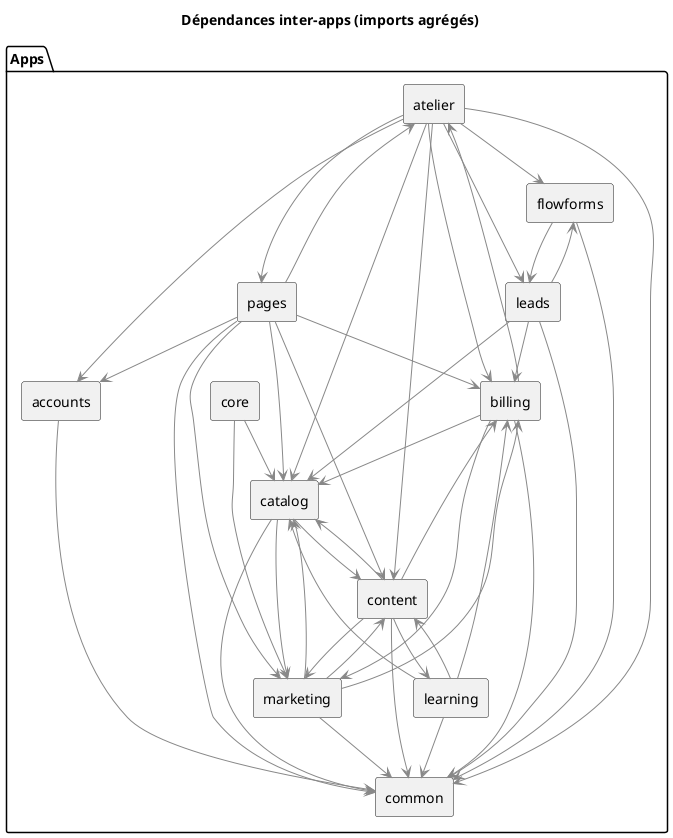 @startuml 02_dependances_apps
title Dépendances inter‑apps (imports agrégés)

skinparam shadowing false
skinparam componentStyle rectangle
skinparam ArrowColor #888

package "Apps" {
  [accounts]
  [atelier]
  [billing]
  [catalog]
  [content]
  [core]
  [flowforms]
  [leads]
  [learning]
  [marketing]
  [pages]
  [common]
}

' Import graph (X → Y = X importe Y)
accounts --> common

atelier --> accounts
atelier --> billing
atelier --> catalog
atelier --> common
atelier --> content
atelier --> flowforms
atelier --> leads
atelier --> pages

billing --> atelier
billing --> catalog
billing --> common
billing --> marketing

catalog --> common
catalog --> content
catalog --> marketing

content --> billing
content --> catalog
content --> common
content --> learning
content --> marketing

core --> catalog
core --> marketing

flowforms --> common
flowforms --> leads

leads --> billing
leads --> catalog
leads --> common
leads --> flowforms

learning --> billing
learning --> catalog
learning --> common
learning --> content

marketing --> billing
marketing --> catalog
marketing --> common
marketing --> content

pages --> accounts
pages --> atelier
pages --> billing
pages --> catalog
pages --> common
pages --> content
pages --> marketing
@enduml
